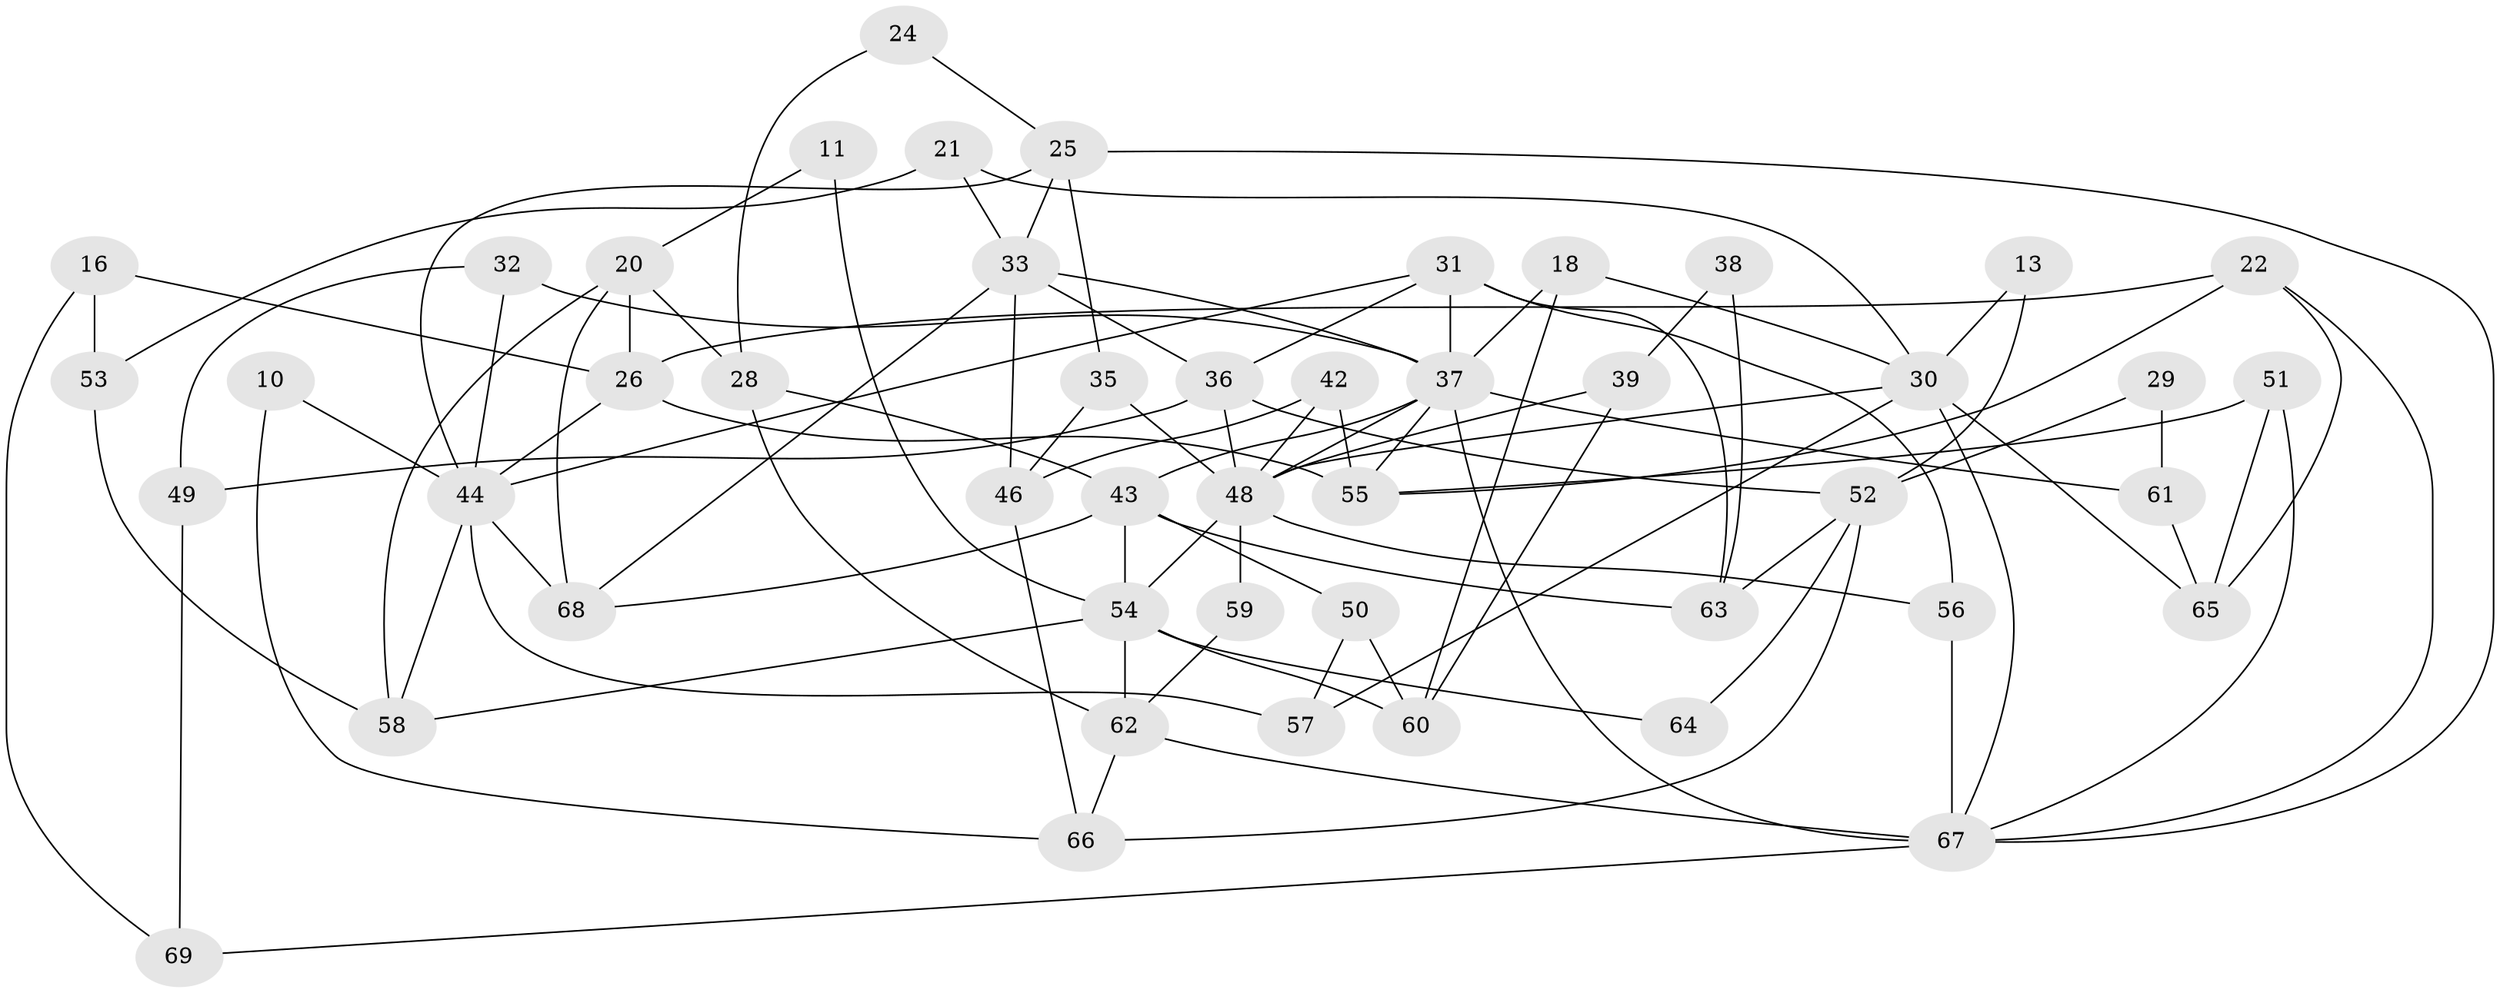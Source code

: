 // original degree distribution, {3: 0.2898550724637681, 4: 0.2318840579710145, 5: 0.10144927536231885, 6: 0.15942028985507245, 2: 0.15942028985507245, 7: 0.043478260869565216, 8: 0.014492753623188406}
// Generated by graph-tools (version 1.1) at 2025/55/03/04/25 21:55:19]
// undirected, 48 vertices, 99 edges
graph export_dot {
graph [start="1"]
  node [color=gray90,style=filled];
  10;
  11;
  13;
  16;
  18;
  20 [super="+1"];
  21;
  22;
  24;
  25;
  26 [super="+6"];
  28;
  29;
  30 [super="+5"];
  31;
  32;
  33;
  35 [super="+34"];
  36;
  37 [super="+4"];
  38;
  39;
  42;
  43 [super="+41"];
  44 [super="+14+19"];
  46;
  48 [super="+40"];
  49;
  50;
  51 [super="+15"];
  52 [super="+23"];
  53;
  54 [super="+27"];
  55 [super="+12"];
  56 [super="+17"];
  57 [super="+7"];
  58 [super="+3"];
  59;
  60;
  61;
  62;
  63 [super="+45"];
  64;
  65;
  66;
  67 [super="+2+47"];
  68;
  69;
  10 -- 66;
  10 -- 44;
  11 -- 54;
  11 -- 20;
  13 -- 52;
  13 -- 30;
  16 -- 53;
  16 -- 26;
  16 -- 69;
  18 -- 30;
  18 -- 60;
  18 -- 37;
  20 -- 68;
  20 -- 26;
  20 -- 28;
  20 -- 58;
  21 -- 33;
  21 -- 53;
  21 -- 30;
  22 -- 55;
  22 -- 65;
  22 -- 26;
  22 -- 67;
  24 -- 25;
  24 -- 28;
  25 -- 33;
  25 -- 35;
  25 -- 44 [weight=2];
  25 -- 67;
  26 -- 44 [weight=3];
  26 -- 55;
  28 -- 43 [weight=2];
  28 -- 62;
  29 -- 61;
  29 -- 52;
  30 -- 65 [weight=2];
  30 -- 67;
  30 -- 57 [weight=2];
  30 -- 48;
  31 -- 37;
  31 -- 44;
  31 -- 36;
  31 -- 56 [weight=2];
  31 -- 63;
  32 -- 49;
  32 -- 37;
  32 -- 44;
  33 -- 37;
  33 -- 36;
  33 -- 46;
  33 -- 68;
  35 -- 46;
  35 -- 48 [weight=2];
  36 -- 49;
  36 -- 52 [weight=2];
  36 -- 48;
  37 -- 48;
  37 -- 67 [weight=2];
  37 -- 43;
  37 -- 61;
  37 -- 55;
  38 -- 39;
  38 -- 63;
  39 -- 48;
  39 -- 60;
  42 -- 55;
  42 -- 46;
  42 -- 48;
  43 -- 50;
  43 -- 63 [weight=3];
  43 -- 54;
  43 -- 68;
  44 -- 68;
  44 -- 58;
  44 -- 57;
  46 -- 66;
  48 -- 54 [weight=3];
  48 -- 59;
  48 -- 56;
  49 -- 69;
  50 -- 60;
  50 -- 57;
  51 -- 65 [weight=2];
  51 -- 55;
  51 -- 67;
  52 -- 66;
  52 -- 64;
  52 -- 63;
  53 -- 58;
  54 -- 60;
  54 -- 62 [weight=2];
  54 -- 64;
  54 -- 58;
  56 -- 67;
  59 -- 62;
  61 -- 65;
  62 -- 67;
  62 -- 66;
  67 -- 69;
}
